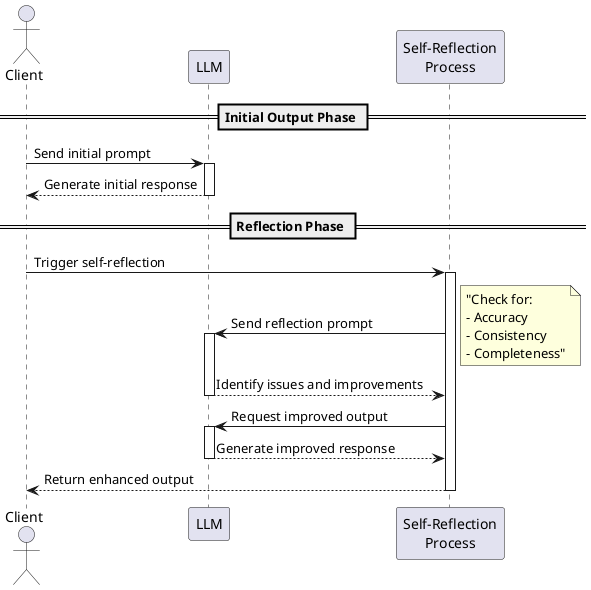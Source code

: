 @startuml Self-Reflection Prompt Pattern

actor Client
participant "LLM" as llm
participant "Self-Reflection\nProcess" as reflection

== Initial Output Phase ==
Client -> llm: Send initial prompt
activate llm
llm --> Client: Generate initial response
deactivate llm

== Reflection Phase ==
Client -> reflection: Trigger self-reflection
activate reflection

reflection -> llm: Send reflection prompt
activate llm
note right: "Check for:\n- Accuracy\n- Consistency\n- Completeness"
llm --> reflection: Identify issues and improvements
deactivate llm

reflection -> llm: Request improved output
activate llm
llm --> reflection: Generate improved response
deactivate llm

reflection --> Client: Return enhanced output
deactivate reflection

@enduml 